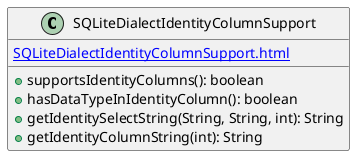 @startuml

    class SQLiteDialectIdentityColumnSupport {
        [[SQLiteDialectIdentityColumnSupport.html]]
        +supportsIdentityColumns(): boolean
        +hasDataTypeInIdentityColumn(): boolean
        +getIdentitySelectString(String, String, int): String
        +getIdentityColumnString(int): String
    }

@enduml
